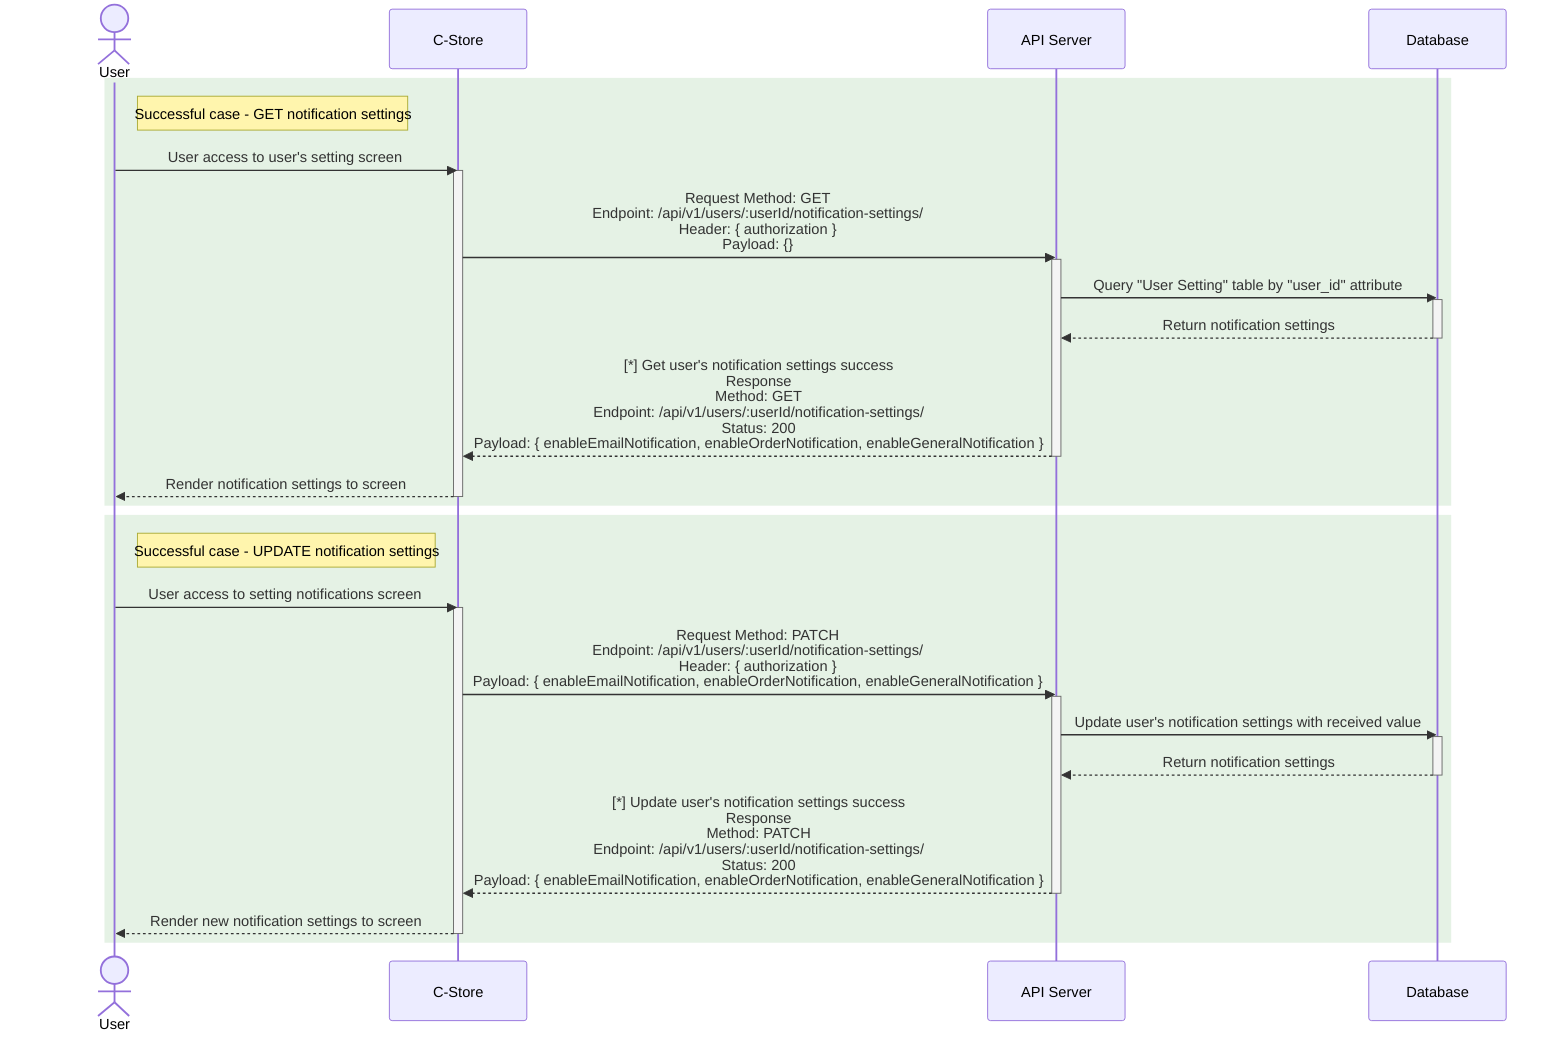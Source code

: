 sequenceDiagram
    actor User
    participant C-Store
    participant API Server
    participant Database

    %% GET notification settings
    rect rgb(0, 128, 0, 0.1)
        Note right of User: Successful case - GET notification settings
        User->>C-Store: User access to user's setting screen
        activate C-Store
        C-Store->>API Server: Request Method: GET<br>Endpoint: /api/v1/users/:userId/notification-settings/<br>Header: { authorization }<br>Payload: {}
        activate API Server
        API Server->>Database: Query "User Setting" table by "user_id" attribute
        activate Database
        Database-->>API Server: Return notification settings
        deactivate Database
        API Server-->>C-Store: [*] Get user's notification settings success<br>Response<br>Method: GET<br>Endpoint: /api/v1/users/:userId/notification-settings/<br>Status: 200<br>Payload: { enableEmailNotification, enableOrderNotification, enableGeneralNotification }
        deactivate API Server
        C-Store-->>User: Render notification settings to screen
        deactivate C-Store
    end

    %% UPDATE notification settings
    rect rgb(0, 128, 0, 0.1)
        Note right of User: Successful case - UPDATE notification settings
        User->>C-Store: User access to setting notifications screen
        activate C-Store
        C-Store->>API Server: Request Method: PATCH<br>Endpoint: /api/v1/users/:userId/notification-settings/<br>Header: { authorization }<br>Payload: { enableEmailNotification, enableOrderNotification, enableGeneralNotification }
        activate API Server
        API Server->>Database: Update user's notification settings with received value
        activate Database
        Database-->>API Server: Return notification settings
        deactivate Database
        API Server-->>C-Store: [*] Update user's notification settings success<br>Response<br>Method: PATCH<br>Endpoint: /api/v1/users/:userId/notification-settings/<br>Status: 200<br>Payload: { enableEmailNotification, enableOrderNotification, enableGeneralNotification }
        deactivate API Server
        C-Store-->>User: Render new notification settings to screen
        deactivate C-Store
    end